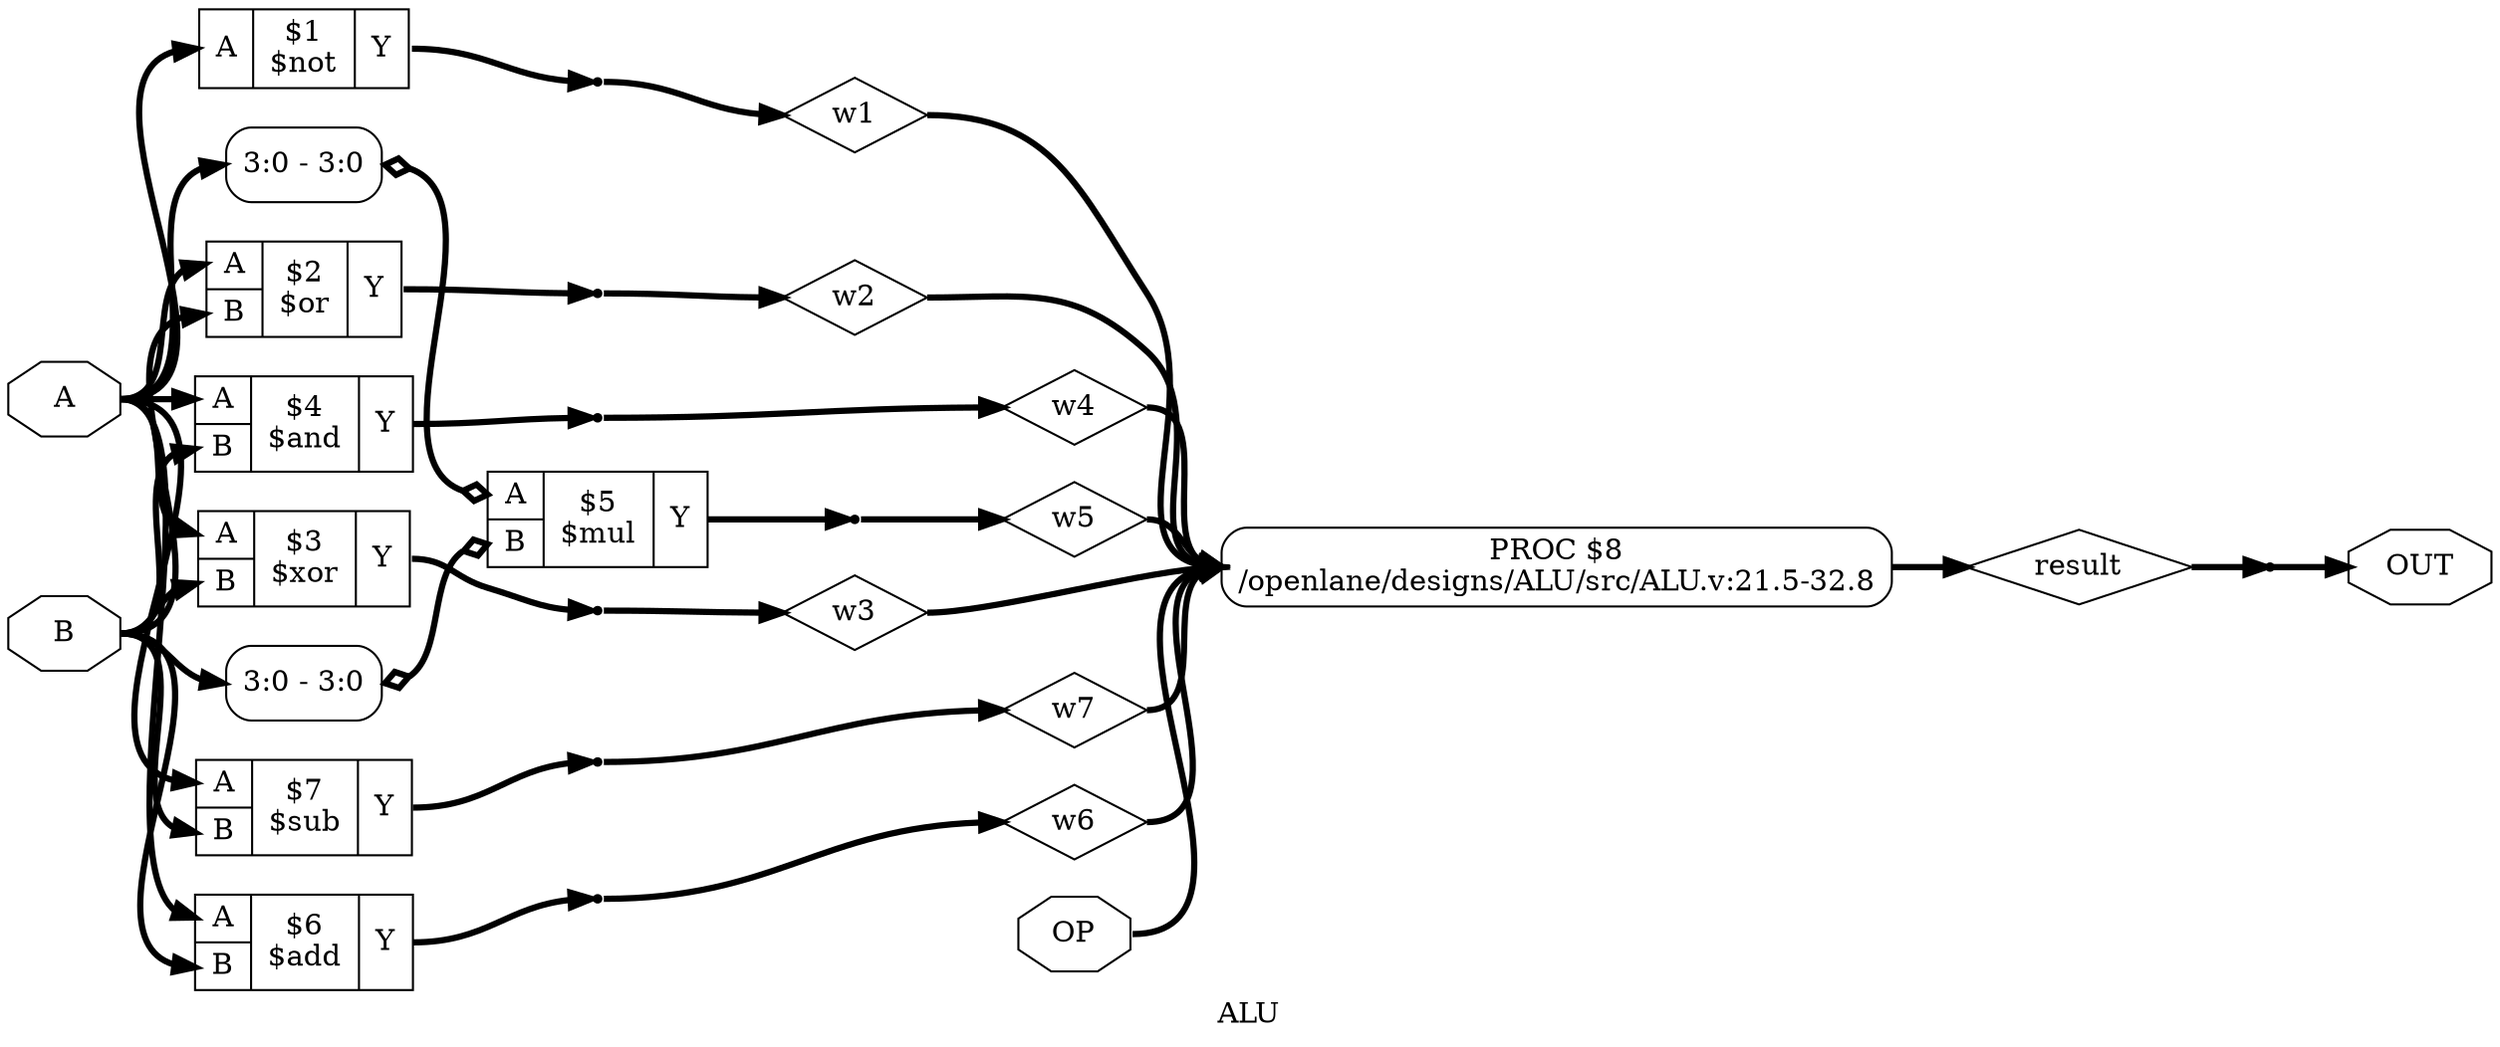 digraph "ALU" {
label="ALU";
rankdir="LR";
remincross=true;
n10 [ shape=diamond, label="result", color="black", fontcolor="black" ];
n11 [ shape=diamond, label="w7", color="black", fontcolor="black" ];
n12 [ shape=diamond, label="w6", color="black", fontcolor="black" ];
n13 [ shape=diamond, label="w5", color="black", fontcolor="black" ];
n14 [ shape=diamond, label="w4", color="black", fontcolor="black" ];
n15 [ shape=diamond, label="w3", color="black", fontcolor="black" ];
n16 [ shape=diamond, label="w2", color="black", fontcolor="black" ];
n17 [ shape=diamond, label="w1", color="black", fontcolor="black" ];
n18 [ shape=octagon, label="OUT", color="black", fontcolor="black" ];
n19 [ shape=octagon, label="OP", color="black", fontcolor="black" ];
n20 [ shape=octagon, label="B", color="black", fontcolor="black" ];
n21 [ shape=octagon, label="A", color="black", fontcolor="black" ];
c23 [ shape=record, label="{{<p21> A|<p20> B}|$7\n$sub|{<p22> Y}}",  ];
c24 [ shape=record, label="{{<p21> A|<p20> B}|$6\n$add|{<p22> Y}}",  ];
c25 [ shape=record, label="{{<p21> A|<p20> B}|$5\n$mul|{<p22> Y}}",  ];
x0 [ shape=record, style=rounded, label="<s0> 3:0 - 3:0 ", color="black", fontcolor="black" ];
x0:e -> c25:p20:w [arrowhead=odiamond, arrowtail=odiamond, dir=both, color="black", fontcolor="black", style="setlinewidth(3)", label=""];
x1 [ shape=record, style=rounded, label="<s0> 3:0 - 3:0 ", color="black", fontcolor="black" ];
x1:e -> c25:p21:w [arrowhead=odiamond, arrowtail=odiamond, dir=both, color="black", fontcolor="black", style="setlinewidth(3)", label=""];
c26 [ shape=record, label="{{<p21> A|<p20> B}|$4\n$and|{<p22> Y}}",  ];
c27 [ shape=record, label="{{<p21> A|<p20> B}|$3\n$xor|{<p22> Y}}",  ];
c28 [ shape=record, label="{{<p21> A|<p20> B}|$2\n$or|{<p22> Y}}",  ];
c29 [ shape=record, label="{{<p21> A}|$1\n$not|{<p22> Y}}",  ];
p2 [shape=box, style=rounded, label="PROC $8\n/openlane/designs/ALU/src/ALU.v:21.5-32.8", ];
x3 [shape=point, ];
x4 [shape=point, ];
x5 [shape=point, ];
x6 [shape=point, ];
x7 [shape=point, ];
x8 [shape=point, ];
x9 [shape=point, ];
x10 [shape=point, ];
p2:e -> n10:w [color="black", fontcolor="black", style="setlinewidth(3)", label=""];
n10:e -> x10:w [color="black", fontcolor="black", style="setlinewidth(3)", label=""];
x9:e -> n11:w [color="black", fontcolor="black", style="setlinewidth(3)", label=""];
n11:e -> p2:w [color="black", fontcolor="black", style="setlinewidth(3)", label=""];
x8:e -> n12:w [color="black", fontcolor="black", style="setlinewidth(3)", label=""];
n12:e -> p2:w [color="black", fontcolor="black", style="setlinewidth(3)", label=""];
x7:e -> n13:w [color="black", fontcolor="black", style="setlinewidth(3)", label=""];
n13:e -> p2:w [color="black", fontcolor="black", style="setlinewidth(3)", label=""];
x6:e -> n14:w [color="black", fontcolor="black", style="setlinewidth(3)", label=""];
n14:e -> p2:w [color="black", fontcolor="black", style="setlinewidth(3)", label=""];
x5:e -> n15:w [color="black", fontcolor="black", style="setlinewidth(3)", label=""];
n15:e -> p2:w [color="black", fontcolor="black", style="setlinewidth(3)", label=""];
x4:e -> n16:w [color="black", fontcolor="black", style="setlinewidth(3)", label=""];
n16:e -> p2:w [color="black", fontcolor="black", style="setlinewidth(3)", label=""];
x3:e -> n17:w [color="black", fontcolor="black", style="setlinewidth(3)", label=""];
n17:e -> p2:w [color="black", fontcolor="black", style="setlinewidth(3)", label=""];
x10:e -> n18:w [color="black", fontcolor="black", style="setlinewidth(3)", label=""];
n19:e -> p2:w [color="black", fontcolor="black", style="setlinewidth(3)", label=""];
n20:e -> c23:p20:w [color="black", fontcolor="black", style="setlinewidth(3)", label=""];
n20:e -> c24:p20:w [color="black", fontcolor="black", style="setlinewidth(3)", label=""];
n20:e -> c26:p20:w [color="black", fontcolor="black", style="setlinewidth(3)", label=""];
n20:e -> c27:p20:w [color="black", fontcolor="black", style="setlinewidth(3)", label=""];
n20:e -> c28:p20:w [color="black", fontcolor="black", style="setlinewidth(3)", label=""];
n20:e -> x0:s0:w [color="black", fontcolor="black", style="setlinewidth(3)", label=""];
n21:e -> c23:p21:w [color="black", fontcolor="black", style="setlinewidth(3)", label=""];
n21:e -> c24:p21:w [color="black", fontcolor="black", style="setlinewidth(3)", label=""];
n21:e -> c26:p21:w [color="black", fontcolor="black", style="setlinewidth(3)", label=""];
n21:e -> c27:p21:w [color="black", fontcolor="black", style="setlinewidth(3)", label=""];
n21:e -> c28:p21:w [color="black", fontcolor="black", style="setlinewidth(3)", label=""];
n21:e -> c29:p21:w [color="black", fontcolor="black", style="setlinewidth(3)", label=""];
n21:e -> x1:s0:w [color="black", fontcolor="black", style="setlinewidth(3)", label=""];
c23:p22:e -> x9:w [color="black", fontcolor="black", style="setlinewidth(3)", label=""];
c24:p22:e -> x8:w [color="black", fontcolor="black", style="setlinewidth(3)", label=""];
c25:p22:e -> x7:w [color="black", fontcolor="black", style="setlinewidth(3)", label=""];
c26:p22:e -> x6:w [color="black", fontcolor="black", style="setlinewidth(3)", label=""];
c27:p22:e -> x5:w [color="black", fontcolor="black", style="setlinewidth(3)", label=""];
c28:p22:e -> x4:w [color="black", fontcolor="black", style="setlinewidth(3)", label=""];
c29:p22:e -> x3:w [color="black", fontcolor="black", style="setlinewidth(3)", label=""];
}
